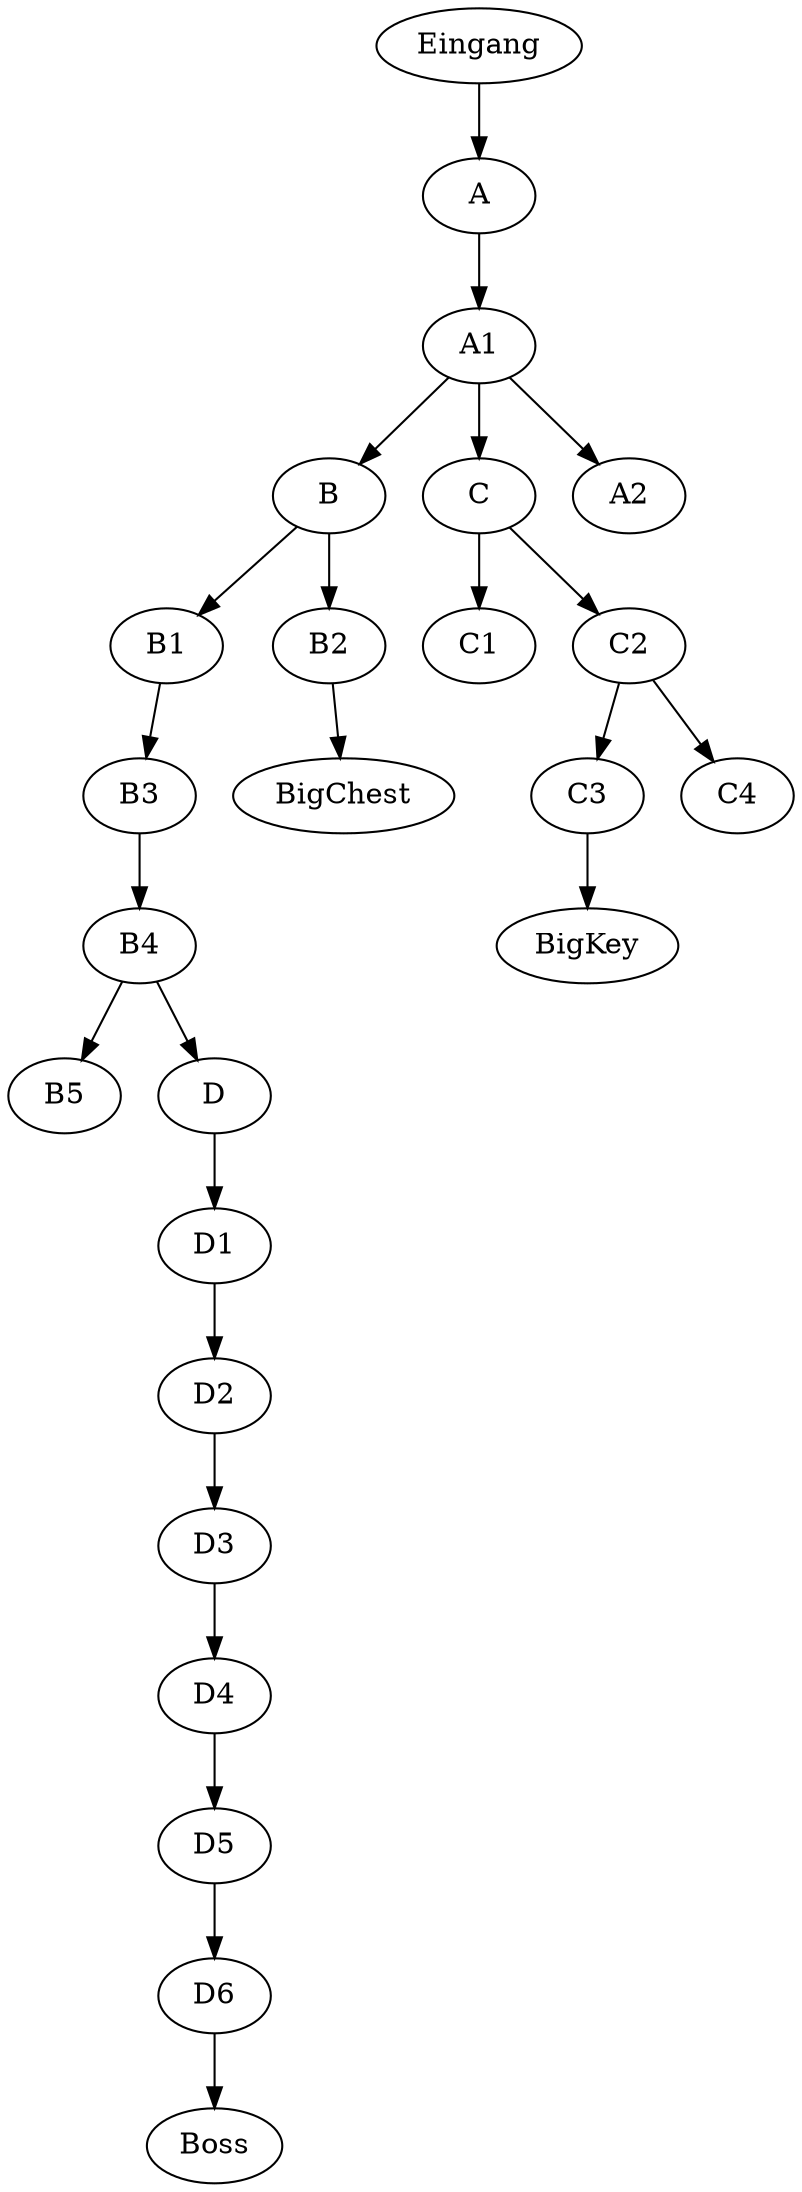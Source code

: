 digraph Zelda3Dungeon {
 Eingang -> A 
 
## Anfang und oben 
 A -> A1
 A1 -> B
 A1 -> C
 A1 -> A2
 
##Links
 B -> B1
 B -> B2
 B2 -> BigChest
 B1 -> B3
 B3 -> B4
 B4 -> B5
 B4 -> D
 

## Rechts
 C -> C1
 C -> C2
 C2 -> C3
 C3 -> BigKey
 C2 -> C4

 
  
 # das der Boss rush
 D -> D1 -> D2 -> D3 -> D4 -> D5 -> D6 -> Boss
 
 
 
}